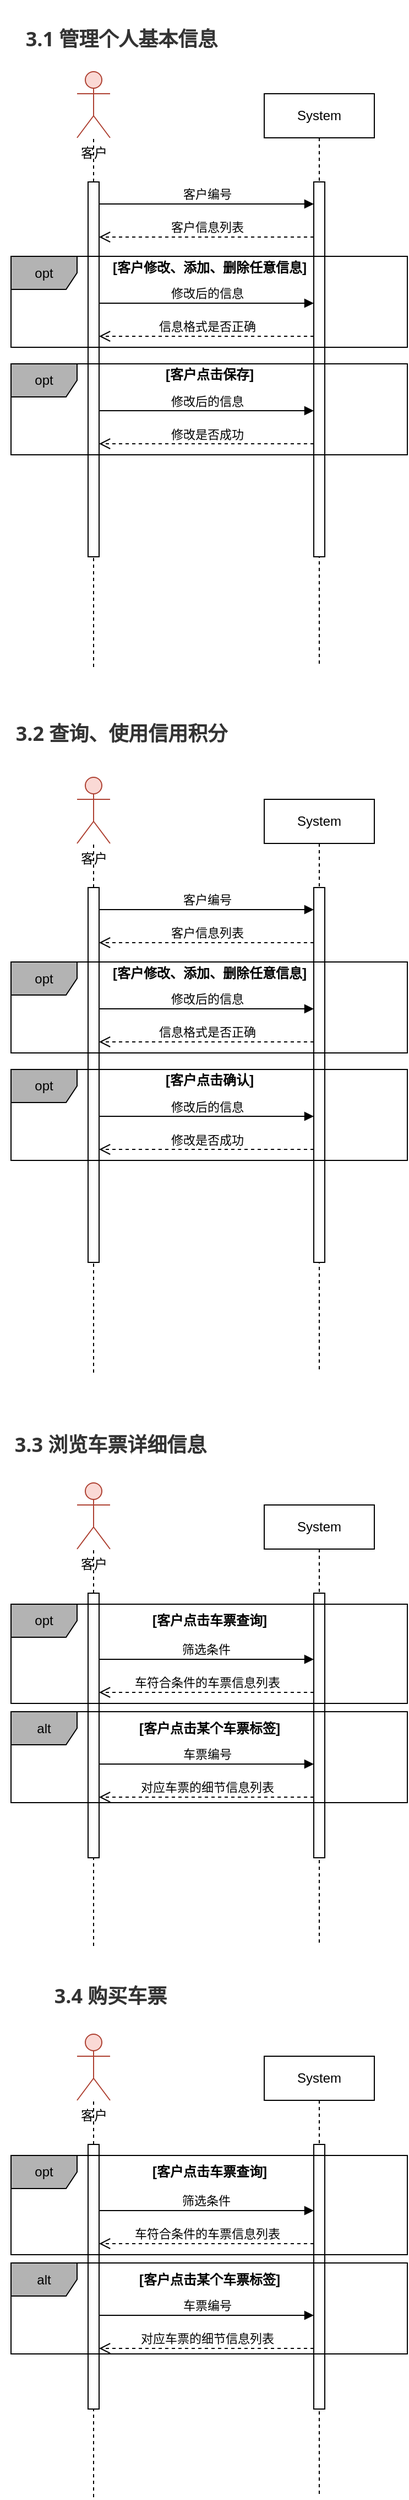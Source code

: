 <mxfile version="21.1.5" type="github">
  <diagram name="Page-1" id="2YBvvXClWsGukQMizWep">
    <mxGraphModel dx="788" dy="511" grid="1" gridSize="10" guides="1" tooltips="1" connect="1" arrows="1" fold="1" page="1" pageScale="1" pageWidth="850" pageHeight="1100" background="none" math="0" shadow="0">
      <root>
        <mxCell id="0" />
        <mxCell id="1" parent="0" />
        <mxCell id="aM9ryv3xv72pqoxQDRHE-5" value="System" style="shape=umlLifeline;perimeter=lifelinePerimeter;whiteSpace=wrap;html=1;container=0;dropTarget=0;collapsible=0;recursiveResize=0;outlineConnect=0;portConstraint=eastwest;newEdgeStyle={&quot;edgeStyle&quot;:&quot;elbowEdgeStyle&quot;,&quot;elbow&quot;:&quot;vertical&quot;,&quot;curved&quot;:0,&quot;rounded&quot;:0};fontStyle=0" parent="1" vertex="1">
          <mxGeometry x="470" y="120" width="100" height="520" as="geometry" />
        </mxCell>
        <mxCell id="aM9ryv3xv72pqoxQDRHE-6" value="" style="html=1;points=[];perimeter=orthogonalPerimeter;outlineConnect=0;targetShapes=umlLifeline;portConstraint=eastwest;newEdgeStyle={&quot;edgeStyle&quot;:&quot;elbowEdgeStyle&quot;,&quot;elbow&quot;:&quot;vertical&quot;,&quot;curved&quot;:0,&quot;rounded&quot;:0};" parent="aM9ryv3xv72pqoxQDRHE-5" vertex="1">
          <mxGeometry x="45" y="80" width="10" height="340" as="geometry" />
        </mxCell>
        <mxCell id="9OKvPz8njvAFGJc4dkxQ-1" value="客户&lt;br&gt;" style="shape=umlActor;verticalLabelPosition=bottom;verticalAlign=top;html=1;outlineConnect=0;fillColor=#fad9d5;strokeColor=#ae4132;" parent="1" vertex="1">
          <mxGeometry x="300" y="100" width="30" height="60" as="geometry" />
        </mxCell>
        <mxCell id="h5XuBleXws_3pxnVBJZt-8" value="" style="endArrow=none;dashed=1;html=1;rounded=0;strokeColor=#000000;" edge="1" parent="1" target="aM9ryv3xv72pqoxQDRHE-2">
          <mxGeometry width="50" height="50" relative="1" as="geometry">
            <mxPoint x="315" y="640" as="sourcePoint" />
            <mxPoint x="304.5" y="180" as="targetPoint" />
            <Array as="points">
              <mxPoint x="315" y="210" />
            </Array>
          </mxGeometry>
        </mxCell>
        <mxCell id="aM9ryv3xv72pqoxQDRHE-2" value="" style="html=1;points=[];perimeter=orthogonalPerimeter;outlineConnect=0;targetShapes=umlLifeline;portConstraint=eastwest;newEdgeStyle={&quot;edgeStyle&quot;:&quot;elbowEdgeStyle&quot;,&quot;elbow&quot;:&quot;vertical&quot;,&quot;curved&quot;:0,&quot;rounded&quot;:0};" parent="1" vertex="1">
          <mxGeometry x="310" y="200" width="10" height="340" as="geometry" />
        </mxCell>
        <mxCell id="h5XuBleXws_3pxnVBJZt-5" value="" style="endArrow=none;dashed=1;html=1;rounded=0;strokeColor=#000000;" edge="1" parent="1" source="aM9ryv3xv72pqoxQDRHE-2" target="9OKvPz8njvAFGJc4dkxQ-1">
          <mxGeometry width="50" height="50" relative="1" as="geometry">
            <mxPoint x="305" y="440" as="sourcePoint" />
            <mxPoint x="304.5" y="180" as="targetPoint" />
            <Array as="points" />
          </mxGeometry>
        </mxCell>
        <mxCell id="aM9ryv3xv72pqoxQDRHE-7" value="客户编号" style="html=1;verticalAlign=bottom;endArrow=block;edgeStyle=elbowEdgeStyle;elbow=vertical;curved=0;rounded=0;" parent="1" source="aM9ryv3xv72pqoxQDRHE-2" target="aM9ryv3xv72pqoxQDRHE-6" edge="1">
          <mxGeometry x="-0.001" relative="1" as="geometry">
            <mxPoint x="410" y="230" as="sourcePoint" />
            <Array as="points">
              <mxPoint x="395" y="220" />
            </Array>
            <mxPoint as="offset" />
          </mxGeometry>
        </mxCell>
        <mxCell id="aM9ryv3xv72pqoxQDRHE-8" value="客户信息列表" style="html=1;verticalAlign=bottom;endArrow=open;dashed=1;endSize=8;edgeStyle=elbowEdgeStyle;elbow=vertical;curved=0;rounded=0;" parent="1" source="aM9ryv3xv72pqoxQDRHE-6" target="aM9ryv3xv72pqoxQDRHE-2" edge="1">
          <mxGeometry x="0.002" relative="1" as="geometry">
            <mxPoint x="410" y="305" as="targetPoint" />
            <Array as="points">
              <mxPoint x="490" y="250" />
              <mxPoint x="405" y="370" />
            </Array>
            <mxPoint as="offset" />
          </mxGeometry>
        </mxCell>
        <mxCell id="h5XuBleXws_3pxnVBJZt-19" value="修改后的信息" style="html=1;verticalAlign=bottom;endArrow=block;edgeStyle=elbowEdgeStyle;elbow=vertical;curved=0;rounded=0;" edge="1" parent="1">
          <mxGeometry x="0.001" relative="1" as="geometry">
            <mxPoint x="320" y="310" as="sourcePoint" />
            <Array as="points">
              <mxPoint x="460" y="310" />
              <mxPoint x="397.5" y="270" />
            </Array>
            <mxPoint x="515" y="310" as="targetPoint" />
            <mxPoint as="offset" />
          </mxGeometry>
        </mxCell>
        <mxCell id="h5XuBleXws_3pxnVBJZt-33" value="opt" style="shape=umlFrame;whiteSpace=wrap;html=1;pointerEvents=0;width=60;height=30;fillColor=#B3B3B3;" vertex="1" parent="1">
          <mxGeometry x="240" y="267.5" width="360" height="82.5" as="geometry" />
        </mxCell>
        <mxCell id="h5XuBleXws_3pxnVBJZt-34" value="[客户修改、添加、删除任意信息]" style="text;html=1;align=center;verticalAlign=middle;resizable=0;points=[];autosize=1;strokeColor=none;fillColor=none;fontStyle=1;fontSize=12;" vertex="1" parent="1">
          <mxGeometry x="320" y="262.5" width="200" height="30" as="geometry" />
        </mxCell>
        <mxCell id="h5XuBleXws_3pxnVBJZt-35" value="信息格式是否正确" style="html=1;verticalAlign=bottom;endArrow=open;dashed=1;endSize=8;edgeStyle=elbowEdgeStyle;elbow=vertical;curved=0;rounded=0;" edge="1" parent="1">
          <mxGeometry x="0.002" relative="1" as="geometry">
            <mxPoint x="320" y="340" as="targetPoint" />
            <Array as="points">
              <mxPoint x="490" y="340" />
              <mxPoint x="405" y="460" />
            </Array>
            <mxPoint x="515" y="340" as="sourcePoint" />
            <mxPoint as="offset" />
          </mxGeometry>
        </mxCell>
        <mxCell id="h5XuBleXws_3pxnVBJZt-36" value="修改后的信息" style="html=1;verticalAlign=bottom;endArrow=block;edgeStyle=elbowEdgeStyle;elbow=vertical;curved=0;rounded=0;" edge="1" parent="1">
          <mxGeometry x="0.001" relative="1" as="geometry">
            <mxPoint x="320" y="407.5" as="sourcePoint" />
            <Array as="points">
              <mxPoint x="460" y="407.5" />
              <mxPoint x="397.5" y="367.5" />
            </Array>
            <mxPoint x="515" y="407.5" as="targetPoint" />
            <mxPoint as="offset" />
          </mxGeometry>
        </mxCell>
        <mxCell id="h5XuBleXws_3pxnVBJZt-37" value="opt" style="shape=umlFrame;whiteSpace=wrap;html=1;pointerEvents=0;width=60;height=30;fillColor=#B3B3B3;" vertex="1" parent="1">
          <mxGeometry x="240" y="365" width="360" height="82.5" as="geometry" />
        </mxCell>
        <mxCell id="h5XuBleXws_3pxnVBJZt-38" value="[客户点击保存]" style="text;html=1;align=center;verticalAlign=middle;resizable=0;points=[];autosize=1;strokeColor=none;fillColor=none;fontStyle=1;fontSize=12;" vertex="1" parent="1">
          <mxGeometry x="370" y="360" width="100" height="30" as="geometry" />
        </mxCell>
        <mxCell id="h5XuBleXws_3pxnVBJZt-39" value="修改是否成功" style="html=1;verticalAlign=bottom;endArrow=open;dashed=1;endSize=8;edgeStyle=elbowEdgeStyle;elbow=vertical;curved=0;rounded=0;" edge="1" parent="1">
          <mxGeometry x="0.002" relative="1" as="geometry">
            <mxPoint x="320" y="437.5" as="targetPoint" />
            <Array as="points">
              <mxPoint x="490" y="437.5" />
              <mxPoint x="405" y="557.5" />
            </Array>
            <mxPoint x="515" y="437.5" as="sourcePoint" />
            <mxPoint as="offset" />
          </mxGeometry>
        </mxCell>
        <mxCell id="h5XuBleXws_3pxnVBJZt-56" value="System" style="shape=umlLifeline;perimeter=lifelinePerimeter;whiteSpace=wrap;html=1;container=0;dropTarget=0;collapsible=0;recursiveResize=0;outlineConnect=0;portConstraint=eastwest;newEdgeStyle={&quot;edgeStyle&quot;:&quot;elbowEdgeStyle&quot;,&quot;elbow&quot;:&quot;vertical&quot;,&quot;curved&quot;:0,&quot;rounded&quot;:0};fontStyle=0" vertex="1" parent="1">
          <mxGeometry x="470" y="760" width="100" height="520" as="geometry" />
        </mxCell>
        <mxCell id="h5XuBleXws_3pxnVBJZt-57" value="" style="html=1;points=[];perimeter=orthogonalPerimeter;outlineConnect=0;targetShapes=umlLifeline;portConstraint=eastwest;newEdgeStyle={&quot;edgeStyle&quot;:&quot;elbowEdgeStyle&quot;,&quot;elbow&quot;:&quot;vertical&quot;,&quot;curved&quot;:0,&quot;rounded&quot;:0};" vertex="1" parent="h5XuBleXws_3pxnVBJZt-56">
          <mxGeometry x="45" y="80" width="10" height="340" as="geometry" />
        </mxCell>
        <mxCell id="h5XuBleXws_3pxnVBJZt-58" value="客户&lt;br&gt;" style="shape=umlActor;verticalLabelPosition=bottom;verticalAlign=top;html=1;outlineConnect=0;fillColor=#fad9d5;strokeColor=#ae4132;" vertex="1" parent="1">
          <mxGeometry x="300" y="740" width="30" height="60" as="geometry" />
        </mxCell>
        <mxCell id="h5XuBleXws_3pxnVBJZt-59" value="" style="endArrow=none;dashed=1;html=1;rounded=0;strokeColor=#000000;" edge="1" parent="1" target="h5XuBleXws_3pxnVBJZt-60">
          <mxGeometry width="50" height="50" relative="1" as="geometry">
            <mxPoint x="315" y="1280" as="sourcePoint" />
            <mxPoint x="304.5" y="820" as="targetPoint" />
            <Array as="points">
              <mxPoint x="315" y="850" />
            </Array>
          </mxGeometry>
        </mxCell>
        <mxCell id="h5XuBleXws_3pxnVBJZt-60" value="" style="html=1;points=[];perimeter=orthogonalPerimeter;outlineConnect=0;targetShapes=umlLifeline;portConstraint=eastwest;newEdgeStyle={&quot;edgeStyle&quot;:&quot;elbowEdgeStyle&quot;,&quot;elbow&quot;:&quot;vertical&quot;,&quot;curved&quot;:0,&quot;rounded&quot;:0};" vertex="1" parent="1">
          <mxGeometry x="310" y="840" width="10" height="340" as="geometry" />
        </mxCell>
        <mxCell id="h5XuBleXws_3pxnVBJZt-61" value="" style="endArrow=none;dashed=1;html=1;rounded=0;strokeColor=#000000;" edge="1" parent="1" source="h5XuBleXws_3pxnVBJZt-60" target="h5XuBleXws_3pxnVBJZt-58">
          <mxGeometry width="50" height="50" relative="1" as="geometry">
            <mxPoint x="305" y="1080" as="sourcePoint" />
            <mxPoint x="304.5" y="820" as="targetPoint" />
            <Array as="points" />
          </mxGeometry>
        </mxCell>
        <mxCell id="h5XuBleXws_3pxnVBJZt-62" value="客户编号" style="html=1;verticalAlign=bottom;endArrow=block;edgeStyle=elbowEdgeStyle;elbow=vertical;curved=0;rounded=0;" edge="1" parent="1" source="h5XuBleXws_3pxnVBJZt-60" target="h5XuBleXws_3pxnVBJZt-57">
          <mxGeometry x="-0.001" relative="1" as="geometry">
            <mxPoint x="410" y="870" as="sourcePoint" />
            <Array as="points">
              <mxPoint x="395" y="860" />
            </Array>
            <mxPoint as="offset" />
          </mxGeometry>
        </mxCell>
        <mxCell id="h5XuBleXws_3pxnVBJZt-63" value="客户信息列表" style="html=1;verticalAlign=bottom;endArrow=open;dashed=1;endSize=8;edgeStyle=elbowEdgeStyle;elbow=vertical;curved=0;rounded=0;" edge="1" parent="1" source="h5XuBleXws_3pxnVBJZt-57" target="h5XuBleXws_3pxnVBJZt-60">
          <mxGeometry x="0.002" relative="1" as="geometry">
            <mxPoint x="410" y="945" as="targetPoint" />
            <Array as="points">
              <mxPoint x="490" y="890" />
              <mxPoint x="405" y="1010" />
            </Array>
            <mxPoint as="offset" />
          </mxGeometry>
        </mxCell>
        <mxCell id="h5XuBleXws_3pxnVBJZt-64" value="修改后的信息" style="html=1;verticalAlign=bottom;endArrow=block;edgeStyle=elbowEdgeStyle;elbow=vertical;curved=0;rounded=0;" edge="1" parent="1">
          <mxGeometry x="0.001" relative="1" as="geometry">
            <mxPoint x="320" y="950" as="sourcePoint" />
            <Array as="points">
              <mxPoint x="460" y="950" />
              <mxPoint x="397.5" y="910" />
            </Array>
            <mxPoint x="515" y="950" as="targetPoint" />
            <mxPoint as="offset" />
          </mxGeometry>
        </mxCell>
        <mxCell id="h5XuBleXws_3pxnVBJZt-65" value="opt" style="shape=umlFrame;whiteSpace=wrap;html=1;pointerEvents=0;width=60;height=30;fillColor=#B3B3B3;" vertex="1" parent="1">
          <mxGeometry x="240" y="907.5" width="360" height="82.5" as="geometry" />
        </mxCell>
        <mxCell id="h5XuBleXws_3pxnVBJZt-66" value="[客户修改、添加、删除任意信息]" style="text;html=1;align=center;verticalAlign=middle;resizable=0;points=[];autosize=1;strokeColor=none;fillColor=none;fontStyle=1;fontSize=12;" vertex="1" parent="1">
          <mxGeometry x="320" y="902.5" width="200" height="30" as="geometry" />
        </mxCell>
        <mxCell id="h5XuBleXws_3pxnVBJZt-67" value="信息格式是否正确" style="html=1;verticalAlign=bottom;endArrow=open;dashed=1;endSize=8;edgeStyle=elbowEdgeStyle;elbow=vertical;curved=0;rounded=0;" edge="1" parent="1">
          <mxGeometry x="0.002" relative="1" as="geometry">
            <mxPoint x="320" y="980" as="targetPoint" />
            <Array as="points">
              <mxPoint x="490" y="980" />
              <mxPoint x="405" y="1100" />
            </Array>
            <mxPoint x="515" y="980" as="sourcePoint" />
            <mxPoint as="offset" />
          </mxGeometry>
        </mxCell>
        <mxCell id="h5XuBleXws_3pxnVBJZt-68" value="修改后的信息" style="html=1;verticalAlign=bottom;endArrow=block;edgeStyle=elbowEdgeStyle;elbow=vertical;curved=0;rounded=0;" edge="1" parent="1">
          <mxGeometry x="0.001" relative="1" as="geometry">
            <mxPoint x="320" y="1047.5" as="sourcePoint" />
            <Array as="points">
              <mxPoint x="460" y="1047.5" />
              <mxPoint x="397.5" y="1007.5" />
            </Array>
            <mxPoint x="515" y="1047.5" as="targetPoint" />
            <mxPoint as="offset" />
          </mxGeometry>
        </mxCell>
        <mxCell id="h5XuBleXws_3pxnVBJZt-69" value="opt" style="shape=umlFrame;whiteSpace=wrap;html=1;pointerEvents=0;width=60;height=30;fillColor=#B3B3B3;" vertex="1" parent="1">
          <mxGeometry x="240" y="1005" width="360" height="82.5" as="geometry" />
        </mxCell>
        <mxCell id="h5XuBleXws_3pxnVBJZt-70" value="[客户点击确认]" style="text;html=1;align=center;verticalAlign=middle;resizable=0;points=[];autosize=1;strokeColor=none;fillColor=none;fontStyle=1;fontSize=12;" vertex="1" parent="1">
          <mxGeometry x="370" y="1000" width="100" height="30" as="geometry" />
        </mxCell>
        <mxCell id="h5XuBleXws_3pxnVBJZt-71" value="修改是否成功" style="html=1;verticalAlign=bottom;endArrow=open;dashed=1;endSize=8;edgeStyle=elbowEdgeStyle;elbow=vertical;curved=0;rounded=0;" edge="1" parent="1">
          <mxGeometry x="0.002" relative="1" as="geometry">
            <mxPoint x="320" y="1077.5" as="targetPoint" />
            <Array as="points">
              <mxPoint x="490" y="1077.5" />
              <mxPoint x="405" y="1197.5" />
            </Array>
            <mxPoint x="515" y="1077.5" as="sourcePoint" />
            <mxPoint as="offset" />
          </mxGeometry>
        </mxCell>
        <mxCell id="h5XuBleXws_3pxnVBJZt-72" value="&lt;h3 style=&quot;box-sizing: border-box; break-after: avoid-page; break-inside: avoid; orphans: 4; font-size: 1.5em; margin-top: 1rem; margin-bottom: 1rem; position: relative; line-height: 1.43; cursor: text; color: rgb(51, 51, 51); font-family: &amp;quot;Open Sans&amp;quot;, &amp;quot;Clear Sans&amp;quot;, &amp;quot;Helvetica Neue&amp;quot;, Helvetica, Arial, &amp;quot;Segoe UI Emoji&amp;quot;, sans-serif; text-align: start;&quot; class=&quot;md-end-block md-heading md-focus&quot;&gt;3.1 管理个人基本信息&lt;/h3&gt;" style="text;html=1;align=center;verticalAlign=middle;resizable=0;points=[];autosize=1;strokeColor=none;fillColor=none;" vertex="1" parent="1">
          <mxGeometry x="240" y="35" width="200" height="70" as="geometry" />
        </mxCell>
        <mxCell id="h5XuBleXws_3pxnVBJZt-73" value="&lt;h3 style=&quot;box-sizing: border-box; break-after: avoid-page; break-inside: avoid; orphans: 4; font-size: 1.5em; margin-top: 1rem; margin-bottom: 1rem; position: relative; line-height: 1.43; cursor: text; color: rgb(51, 51, 51); font-family: &amp;quot;Open Sans&amp;quot;, &amp;quot;Clear Sans&amp;quot;, &amp;quot;Helvetica Neue&amp;quot;, Helvetica, Arial, &amp;quot;Segoe UI Emoji&amp;quot;, sans-serif; text-align: start;&quot; class=&quot;md-end-block md-heading md-focus&quot;&gt;3.2 查询、使用信用积分&lt;/h3&gt;" style="text;html=1;align=center;verticalAlign=middle;resizable=0;points=[];autosize=1;strokeColor=none;fillColor=none;" vertex="1" parent="1">
          <mxGeometry x="230" y="665" width="220" height="70" as="geometry" />
        </mxCell>
        <mxCell id="h5XuBleXws_3pxnVBJZt-74" value="System" style="shape=umlLifeline;perimeter=lifelinePerimeter;whiteSpace=wrap;html=1;container=0;dropTarget=0;collapsible=0;recursiveResize=0;outlineConnect=0;portConstraint=eastwest;newEdgeStyle={&quot;edgeStyle&quot;:&quot;elbowEdgeStyle&quot;,&quot;elbow&quot;:&quot;vertical&quot;,&quot;curved&quot;:0,&quot;rounded&quot;:0};fontStyle=0" vertex="1" parent="1">
          <mxGeometry x="470" y="1400" width="100" height="400" as="geometry" />
        </mxCell>
        <mxCell id="h5XuBleXws_3pxnVBJZt-75" value="" style="html=1;points=[];perimeter=orthogonalPerimeter;outlineConnect=0;targetShapes=umlLifeline;portConstraint=eastwest;newEdgeStyle={&quot;edgeStyle&quot;:&quot;elbowEdgeStyle&quot;,&quot;elbow&quot;:&quot;vertical&quot;,&quot;curved&quot;:0,&quot;rounded&quot;:0};" vertex="1" parent="h5XuBleXws_3pxnVBJZt-74">
          <mxGeometry x="45" y="80" width="10" height="240" as="geometry" />
        </mxCell>
        <mxCell id="h5XuBleXws_3pxnVBJZt-76" value="客户&lt;br&gt;" style="shape=umlActor;verticalLabelPosition=bottom;verticalAlign=top;html=1;outlineConnect=0;fillColor=#fad9d5;strokeColor=#ae4132;" vertex="1" parent="1">
          <mxGeometry x="300" y="1380" width="30" height="60" as="geometry" />
        </mxCell>
        <mxCell id="h5XuBleXws_3pxnVBJZt-77" value="" style="endArrow=none;dashed=1;html=1;rounded=0;strokeColor=#000000;" edge="1" parent="1" target="h5XuBleXws_3pxnVBJZt-78">
          <mxGeometry width="50" height="50" relative="1" as="geometry">
            <mxPoint x="315" y="1800" as="sourcePoint" />
            <mxPoint x="304.5" y="1460" as="targetPoint" />
            <Array as="points">
              <mxPoint x="315" y="1490" />
            </Array>
          </mxGeometry>
        </mxCell>
        <mxCell id="h5XuBleXws_3pxnVBJZt-78" value="" style="html=1;points=[];perimeter=orthogonalPerimeter;outlineConnect=0;targetShapes=umlLifeline;portConstraint=eastwest;newEdgeStyle={&quot;edgeStyle&quot;:&quot;elbowEdgeStyle&quot;,&quot;elbow&quot;:&quot;vertical&quot;,&quot;curved&quot;:0,&quot;rounded&quot;:0};" vertex="1" parent="1">
          <mxGeometry x="310" y="1480" width="10" height="240" as="geometry" />
        </mxCell>
        <mxCell id="h5XuBleXws_3pxnVBJZt-79" value="" style="endArrow=none;dashed=1;html=1;rounded=0;strokeColor=#000000;" edge="1" parent="1" source="h5XuBleXws_3pxnVBJZt-78" target="h5XuBleXws_3pxnVBJZt-76">
          <mxGeometry width="50" height="50" relative="1" as="geometry">
            <mxPoint x="305" y="1720" as="sourcePoint" />
            <mxPoint x="304.5" y="1460" as="targetPoint" />
            <Array as="points" />
          </mxGeometry>
        </mxCell>
        <mxCell id="h5XuBleXws_3pxnVBJZt-80" value="筛选条件" style="html=1;verticalAlign=bottom;endArrow=block;edgeStyle=elbowEdgeStyle;elbow=vertical;curved=0;rounded=0;" edge="1" parent="1" source="h5XuBleXws_3pxnVBJZt-78" target="h5XuBleXws_3pxnVBJZt-75">
          <mxGeometry x="-0.003" relative="1" as="geometry">
            <mxPoint x="410" y="1510" as="sourcePoint" />
            <Array as="points">
              <mxPoint x="450" y="1540" />
              <mxPoint x="460" y="1530" />
              <mxPoint x="470" y="1520" />
              <mxPoint x="450" y="1510" />
              <mxPoint x="395" y="1500" />
            </Array>
            <mxPoint as="offset" />
          </mxGeometry>
        </mxCell>
        <mxCell id="h5XuBleXws_3pxnVBJZt-81" value="车符合条件的车票信息列表" style="html=1;verticalAlign=bottom;endArrow=open;dashed=1;endSize=8;edgeStyle=elbowEdgeStyle;elbow=vertical;curved=0;rounded=0;" edge="1" parent="1" source="h5XuBleXws_3pxnVBJZt-75" target="h5XuBleXws_3pxnVBJZt-78">
          <mxGeometry x="0.002" relative="1" as="geometry">
            <mxPoint x="410" y="1585" as="targetPoint" />
            <Array as="points">
              <mxPoint x="470" y="1570" />
              <mxPoint x="490" y="1530" />
              <mxPoint x="405" y="1650" />
            </Array>
            <mxPoint as="offset" />
          </mxGeometry>
        </mxCell>
        <mxCell id="h5XuBleXws_3pxnVBJZt-82" value="车票编号" style="html=1;verticalAlign=bottom;endArrow=block;edgeStyle=elbowEdgeStyle;elbow=vertical;curved=0;rounded=0;" edge="1" parent="1">
          <mxGeometry x="0.004" relative="1" as="geometry">
            <mxPoint x="320" y="1635" as="sourcePoint" />
            <Array as="points">
              <mxPoint x="460" y="1635" />
              <mxPoint x="397.5" y="1595" />
            </Array>
            <mxPoint x="515" y="1635" as="targetPoint" />
            <mxPoint as="offset" />
          </mxGeometry>
        </mxCell>
        <mxCell id="h5XuBleXws_3pxnVBJZt-83" value="opt" style="shape=umlFrame;whiteSpace=wrap;html=1;pointerEvents=0;width=60;height=30;fillColor=#B3B3B3;" vertex="1" parent="1">
          <mxGeometry x="240" y="1490" width="360" height="90" as="geometry" />
        </mxCell>
        <mxCell id="h5XuBleXws_3pxnVBJZt-84" value="[客户点击某个车票标签]" style="text;html=1;align=center;verticalAlign=middle;resizable=0;points=[];autosize=1;strokeColor=none;fillColor=none;fontStyle=1;fontSize=12;" vertex="1" parent="1">
          <mxGeometry x="345" y="1587.5" width="150" height="30" as="geometry" />
        </mxCell>
        <mxCell id="h5XuBleXws_3pxnVBJZt-85" value="对应车票的细节信息列表" style="html=1;verticalAlign=bottom;endArrow=open;dashed=1;endSize=8;edgeStyle=elbowEdgeStyle;elbow=vertical;curved=0;rounded=0;" edge="1" parent="1">
          <mxGeometry x="0.002" relative="1" as="geometry">
            <mxPoint x="320" y="1665" as="targetPoint" />
            <Array as="points">
              <mxPoint x="490" y="1665" />
              <mxPoint x="405" y="1785" />
            </Array>
            <mxPoint x="515" y="1665" as="sourcePoint" />
            <mxPoint as="offset" />
          </mxGeometry>
        </mxCell>
        <mxCell id="h5XuBleXws_3pxnVBJZt-90" value="&lt;h3 style=&quot;box-sizing: border-box; break-after: avoid-page; break-inside: avoid; orphans: 4; font-size: 1.5em; margin-top: 1rem; margin-bottom: 1rem; position: relative; line-height: 1.43; cursor: text; color: rgb(51, 51, 51); font-family: &amp;quot;Open Sans&amp;quot;, &amp;quot;Clear Sans&amp;quot;, &amp;quot;Helvetica Neue&amp;quot;, Helvetica, Arial, &amp;quot;Segoe UI Emoji&amp;quot;, sans-serif; text-align: start;&quot; class=&quot;md-end-block md-heading md-focus&quot;&gt;3.3 浏览车票详细信息&lt;/h3&gt;" style="text;html=1;align=center;verticalAlign=middle;resizable=0;points=[];autosize=1;strokeColor=none;fillColor=none;" vertex="1" parent="1">
          <mxGeometry x="230" y="1310" width="200" height="70" as="geometry" />
        </mxCell>
        <mxCell id="h5XuBleXws_3pxnVBJZt-91" value="alt" style="shape=umlFrame;whiteSpace=wrap;html=1;pointerEvents=0;width=60;height=30;fillColor=#B3B3B3;" vertex="1" parent="1">
          <mxGeometry x="240" y="1587.5" width="360" height="82.5" as="geometry" />
        </mxCell>
        <mxCell id="h5XuBleXws_3pxnVBJZt-92" value="[客户点击车票查询]" style="text;html=1;align=center;verticalAlign=middle;resizable=0;points=[];autosize=1;strokeColor=none;fillColor=none;fontStyle=1;fontSize=12;" vertex="1" parent="1">
          <mxGeometry x="355" y="1490" width="130" height="30" as="geometry" />
        </mxCell>
        <mxCell id="h5XuBleXws_3pxnVBJZt-93" value="System" style="shape=umlLifeline;perimeter=lifelinePerimeter;whiteSpace=wrap;html=1;container=0;dropTarget=0;collapsible=0;recursiveResize=0;outlineConnect=0;portConstraint=eastwest;newEdgeStyle={&quot;edgeStyle&quot;:&quot;elbowEdgeStyle&quot;,&quot;elbow&quot;:&quot;vertical&quot;,&quot;curved&quot;:0,&quot;rounded&quot;:0};fontStyle=0" vertex="1" parent="1">
          <mxGeometry x="470" y="1900" width="100" height="400" as="geometry" />
        </mxCell>
        <mxCell id="h5XuBleXws_3pxnVBJZt-94" value="" style="html=1;points=[];perimeter=orthogonalPerimeter;outlineConnect=0;targetShapes=umlLifeline;portConstraint=eastwest;newEdgeStyle={&quot;edgeStyle&quot;:&quot;elbowEdgeStyle&quot;,&quot;elbow&quot;:&quot;vertical&quot;,&quot;curved&quot;:0,&quot;rounded&quot;:0};" vertex="1" parent="h5XuBleXws_3pxnVBJZt-93">
          <mxGeometry x="45" y="80" width="10" height="240" as="geometry" />
        </mxCell>
        <mxCell id="h5XuBleXws_3pxnVBJZt-95" value="客户&lt;br&gt;" style="shape=umlActor;verticalLabelPosition=bottom;verticalAlign=top;html=1;outlineConnect=0;fillColor=#fad9d5;strokeColor=#ae4132;" vertex="1" parent="1">
          <mxGeometry x="300" y="1880" width="30" height="60" as="geometry" />
        </mxCell>
        <mxCell id="h5XuBleXws_3pxnVBJZt-96" value="" style="endArrow=none;dashed=1;html=1;rounded=0;strokeColor=#000000;" edge="1" parent="1" target="h5XuBleXws_3pxnVBJZt-97">
          <mxGeometry width="50" height="50" relative="1" as="geometry">
            <mxPoint x="315" y="2300" as="sourcePoint" />
            <mxPoint x="304.5" y="1960" as="targetPoint" />
            <Array as="points">
              <mxPoint x="315" y="1990" />
            </Array>
          </mxGeometry>
        </mxCell>
        <mxCell id="h5XuBleXws_3pxnVBJZt-97" value="" style="html=1;points=[];perimeter=orthogonalPerimeter;outlineConnect=0;targetShapes=umlLifeline;portConstraint=eastwest;newEdgeStyle={&quot;edgeStyle&quot;:&quot;elbowEdgeStyle&quot;,&quot;elbow&quot;:&quot;vertical&quot;,&quot;curved&quot;:0,&quot;rounded&quot;:0};" vertex="1" parent="1">
          <mxGeometry x="310" y="1980" width="10" height="240" as="geometry" />
        </mxCell>
        <mxCell id="h5XuBleXws_3pxnVBJZt-98" value="" style="endArrow=none;dashed=1;html=1;rounded=0;strokeColor=#000000;" edge="1" parent="1" source="h5XuBleXws_3pxnVBJZt-97" target="h5XuBleXws_3pxnVBJZt-95">
          <mxGeometry width="50" height="50" relative="1" as="geometry">
            <mxPoint x="305" y="2220" as="sourcePoint" />
            <mxPoint x="304.5" y="1960" as="targetPoint" />
            <Array as="points" />
          </mxGeometry>
        </mxCell>
        <mxCell id="h5XuBleXws_3pxnVBJZt-99" value="筛选条件" style="html=1;verticalAlign=bottom;endArrow=block;edgeStyle=elbowEdgeStyle;elbow=vertical;curved=0;rounded=0;" edge="1" parent="1" source="h5XuBleXws_3pxnVBJZt-97" target="h5XuBleXws_3pxnVBJZt-94">
          <mxGeometry x="-0.003" relative="1" as="geometry">
            <mxPoint x="410" y="2010" as="sourcePoint" />
            <Array as="points">
              <mxPoint x="450" y="2040" />
              <mxPoint x="460" y="2030" />
              <mxPoint x="470" y="2020" />
              <mxPoint x="450" y="2010" />
              <mxPoint x="395" y="2000" />
            </Array>
            <mxPoint as="offset" />
          </mxGeometry>
        </mxCell>
        <mxCell id="h5XuBleXws_3pxnVBJZt-100" value="车符合条件的车票信息列表" style="html=1;verticalAlign=bottom;endArrow=open;dashed=1;endSize=8;edgeStyle=elbowEdgeStyle;elbow=vertical;curved=0;rounded=0;" edge="1" parent="1" source="h5XuBleXws_3pxnVBJZt-94" target="h5XuBleXws_3pxnVBJZt-97">
          <mxGeometry x="0.002" relative="1" as="geometry">
            <mxPoint x="410" y="2085" as="targetPoint" />
            <Array as="points">
              <mxPoint x="470" y="2070" />
              <mxPoint x="490" y="2030" />
              <mxPoint x="405" y="2150" />
            </Array>
            <mxPoint as="offset" />
          </mxGeometry>
        </mxCell>
        <mxCell id="h5XuBleXws_3pxnVBJZt-101" value="车票编号" style="html=1;verticalAlign=bottom;endArrow=block;edgeStyle=elbowEdgeStyle;elbow=vertical;curved=0;rounded=0;" edge="1" parent="1">
          <mxGeometry x="0.004" relative="1" as="geometry">
            <mxPoint x="320" y="2135" as="sourcePoint" />
            <Array as="points">
              <mxPoint x="460" y="2135" />
              <mxPoint x="397.5" y="2095" />
            </Array>
            <mxPoint x="515" y="2135" as="targetPoint" />
            <mxPoint as="offset" />
          </mxGeometry>
        </mxCell>
        <mxCell id="h5XuBleXws_3pxnVBJZt-102" value="opt" style="shape=umlFrame;whiteSpace=wrap;html=1;pointerEvents=0;width=60;height=30;fillColor=#B3B3B3;" vertex="1" parent="1">
          <mxGeometry x="240" y="1990" width="360" height="90" as="geometry" />
        </mxCell>
        <mxCell id="h5XuBleXws_3pxnVBJZt-103" value="[客户点击某个车票标签]" style="text;html=1;align=center;verticalAlign=middle;resizable=0;points=[];autosize=1;strokeColor=none;fillColor=none;fontStyle=1;fontSize=12;" vertex="1" parent="1">
          <mxGeometry x="345" y="2087.5" width="150" height="30" as="geometry" />
        </mxCell>
        <mxCell id="h5XuBleXws_3pxnVBJZt-104" value="对应车票的细节信息列表" style="html=1;verticalAlign=bottom;endArrow=open;dashed=1;endSize=8;edgeStyle=elbowEdgeStyle;elbow=vertical;curved=0;rounded=0;" edge="1" parent="1">
          <mxGeometry x="0.002" relative="1" as="geometry">
            <mxPoint x="320" y="2165" as="targetPoint" />
            <Array as="points">
              <mxPoint x="490" y="2165" />
              <mxPoint x="405" y="2285" />
            </Array>
            <mxPoint x="515" y="2165" as="sourcePoint" />
            <mxPoint as="offset" />
          </mxGeometry>
        </mxCell>
        <mxCell id="h5XuBleXws_3pxnVBJZt-105" value="&lt;h3 style=&quot;box-sizing: border-box; break-after: avoid-page; break-inside: avoid; orphans: 4; font-size: 1.5em; margin-top: 1rem; margin-bottom: 1rem; position: relative; line-height: 1.43; cursor: text; color: rgb(51, 51, 51); font-family: &amp;quot;Open Sans&amp;quot;, &amp;quot;Clear Sans&amp;quot;, &amp;quot;Helvetica Neue&amp;quot;, Helvetica, Arial, &amp;quot;Segoe UI Emoji&amp;quot;, sans-serif; text-align: start;&quot; class=&quot;md-end-block md-heading&quot;&gt;3.4 购买车票&lt;/h3&gt;" style="text;html=1;align=center;verticalAlign=middle;resizable=0;points=[];autosize=1;strokeColor=none;fillColor=none;" vertex="1" parent="1">
          <mxGeometry x="265" y="1810" width="130" height="70" as="geometry" />
        </mxCell>
        <mxCell id="h5XuBleXws_3pxnVBJZt-106" value="alt" style="shape=umlFrame;whiteSpace=wrap;html=1;pointerEvents=0;width=60;height=30;fillColor=#B3B3B3;" vertex="1" parent="1">
          <mxGeometry x="240" y="2087.5" width="360" height="82.5" as="geometry" />
        </mxCell>
        <mxCell id="h5XuBleXws_3pxnVBJZt-107" value="[客户点击车票查询]" style="text;html=1;align=center;verticalAlign=middle;resizable=0;points=[];autosize=1;strokeColor=none;fillColor=none;fontStyle=1;fontSize=12;" vertex="1" parent="1">
          <mxGeometry x="355" y="1990" width="130" height="30" as="geometry" />
        </mxCell>
      </root>
    </mxGraphModel>
  </diagram>
</mxfile>
